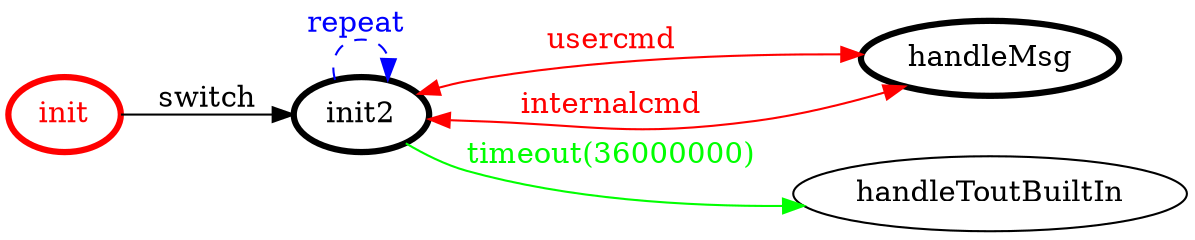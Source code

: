 /*
*
* A GraphViz DOT FSM description 
* Please use a GraphViz visualizer (like http://www.webgraphviz.com)
*  
*/

digraph finite_state_machine {
	rankdir=LR
	size="8,5"
	
	init [ color = red ][ fontcolor = red ][ penwidth = 3 ]
	init2 [ color = black ][ fontcolor = black ][ penwidth = 3 ]
	handleMsg [ color = black ][ fontcolor = black ][ penwidth = 3 ]
	
	init2 -> init2 [ label = "repeat "][ style = dashed ][ color = blue ][ fontcolor = blue ]
	init2 -> handleMsg [ label = "usercmd" ][ color = red ][ fontcolor = red ][ dir = both ]
	init2 -> handleToutBuiltIn [ label = "timeout(36000000)" ][ color = green ][ fontcolor = green ]
	init -> init2 [ label = "switch" ][ color = black ][ fontcolor = black ]
	init2 -> handleMsg [ label = "internalcmd" ][ color = red ][ fontcolor = red ][ dir = both ]
}
